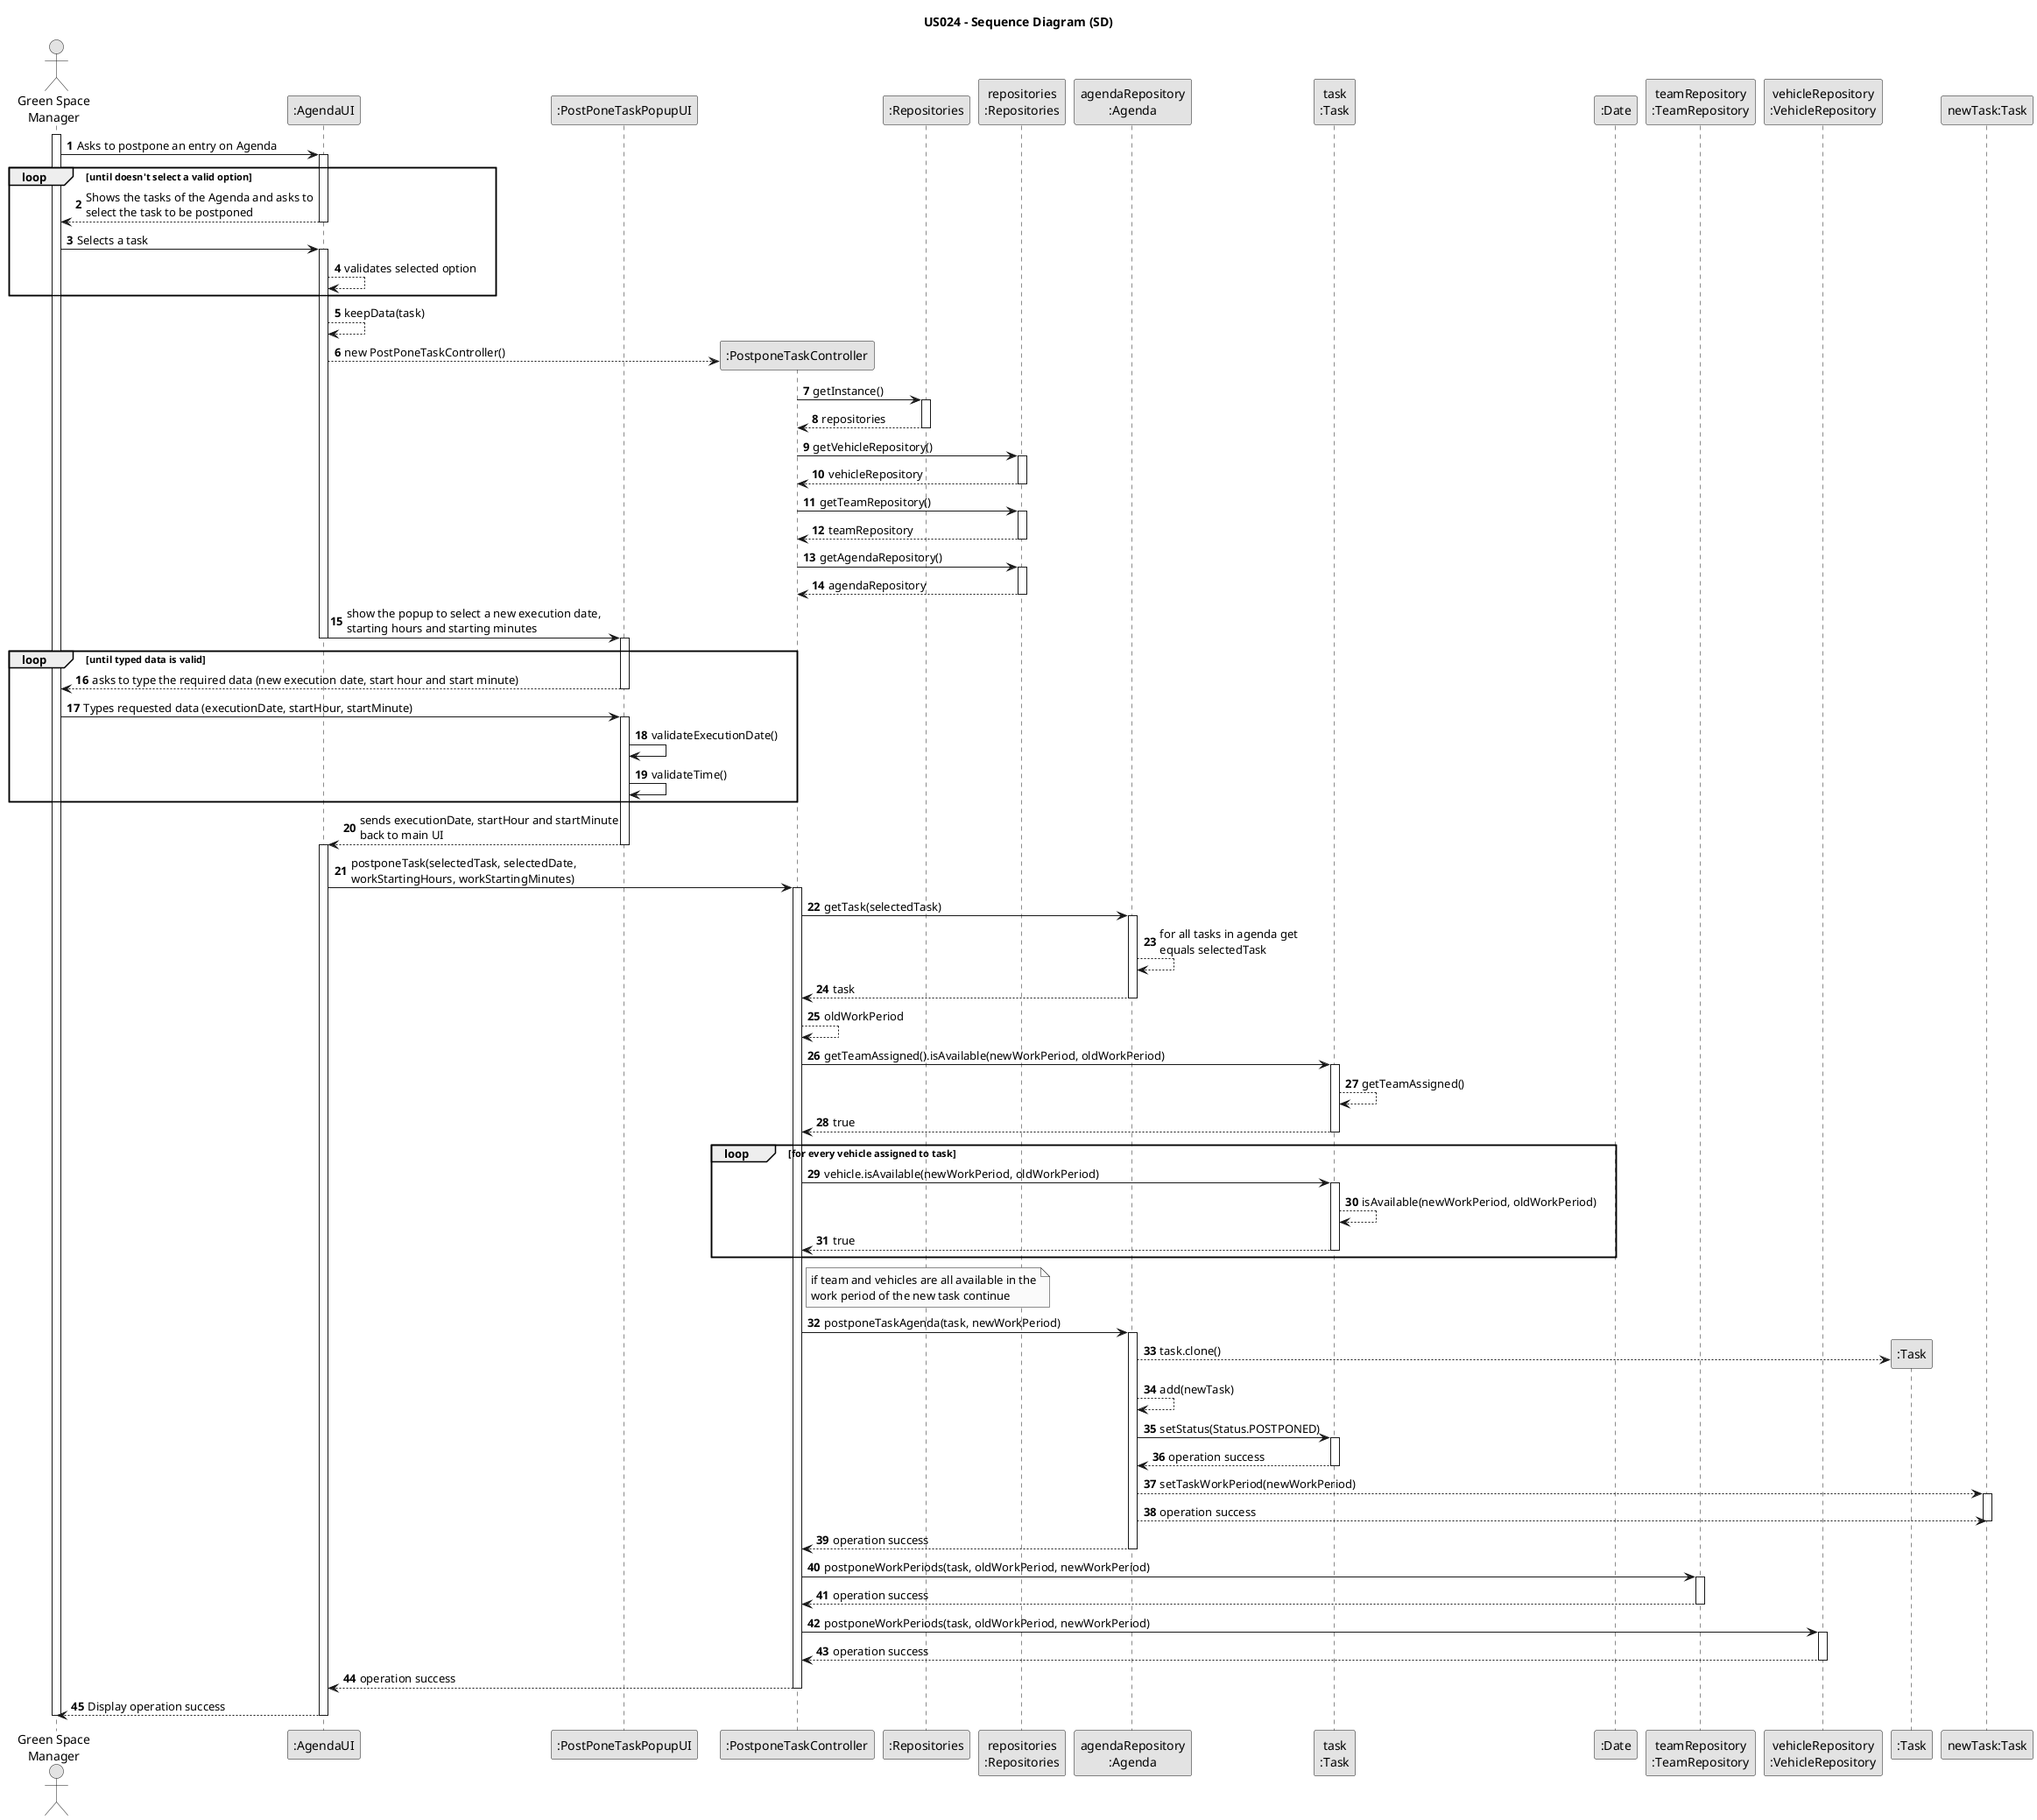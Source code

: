 @startuml
skinparam monochrome true
skinparam packageStyle rectangle
skinparam shadowing false

title US024 - Sequence Diagram (SD)

autonumber

actor "Green Space\nManager" as GSM
participant ":AgendaUI" as UI
participant ":PostPoneTaskPopupUI" as Popup
participant ":PostponeTaskController" as CTRL
participant ":Repositories" as REPO
participant "repositories\n:Repositories" as REPOInstance
participant "agendaRepository\n:Agenda" as AGENDA
participant "task\n:Task" as Task
participant ":Date" as Date
participant "teamRepository\n:TeamRepository" as TeamRepo
participant "vehicleRepository\n:VehicleRepository" as VehicleRepo
participant ":Task" as NewTask
participant "newTask:Task" as NewTaskTask

activate GSM

    GSM -> UI : Asks to postpone an entry on Agenda

    activate UI
loop until doesn't select a valid option
        UI --> GSM : Shows the tasks of the Agenda and asks to\nselect the task to be postponed
    deactivate UI

    GSM -> UI : Selects a task
    activate UI
    UI --> UI : validates selected option
end loop
        UI --> UI : keepData(task)
        UI --> CTRL** : new PostPoneTaskController()
        CTRL -> REPO : getInstance()
        activate REPO

            REPO --> CTRL : repositories
        deactivate REPO
        CTRL -> REPOInstance : getVehicleRepository()
        activate REPOInstance

            REPOInstance --> CTRL : vehicleRepository
        deactivate REPOInstance
        CTRL -> REPOInstance : getTeamRepository()
        activate REPOInstance

            REPOInstance --> CTRL : teamRepository
        deactivate REPOInstance
        CTRL -> REPOInstance : getAgendaRepository()
        activate REPOInstance

            REPOInstance --> CTRL : agendaRepository
        deactivate REPOInstance

        UI -> Popup : show the popup to select a new execution date,\nstarting hours and starting minutes
    deactivate UI

    activate Popup
loop until typed data is valid
        Popup --> GSM : asks to type the required data (new execution date, start hour and start minute)
    deactivate Popup

    GSM -> Popup : Types requested data (executionDate, startHour, startMinute)
    activate Popup

        Popup -> Popup : validateExecutionDate()
        Popup -> Popup : validateTime()
end loop
        Popup --> UI : sends executionDate, startHour and startMinute\nback to main UI
    deactivate Popup

    activate UI

        UI -> CTRL : postponeTask(selectedTask, selectedDate,\nworkStartingHours, workStartingMinutes)
        activate CTRL

            CTRL -> AGENDA : getTask(selectedTask)
            activate AGENDA

                AGENDA --> AGENDA : for all tasks in agenda get\nequals selectedTask
                AGENDA --> CTRL : task
            deactivate AGENDA

            CTRL --> CTRL : oldWorkPeriod

            CTRL -> Task : getTeamAssigned().isAvailable(newWorkPeriod, oldWorkPeriod)
            activate Task

                Task --> Task : getTeamAssigned()
                Task --> CTRL : true
            deactivate Task

            loop for every vehicle assigned to task
            CTRL -> Task : vehicle.isAvailable(newWorkPeriod, oldWorkPeriod)
            activate Task

                Task --> Task : isAvailable(newWorkPeriod, oldWorkPeriod)
                Task --> CTRL : true
            deactivate Task
            end loop

            note right of CTRL
                if team and vehicles are all available in the
                work period of the new task continue
            end note

            CTRL -> AGENDA : postponeTaskAgenda(task, newWorkPeriod)
            activate AGENDA

                AGENDA --> NewTask** : task.clone()
                AGENDA --> AGENDA : add(newTask)
                AGENDA -> Task : setStatus(Status.POSTPONED)
                activate Task

                    Task --> AGENDA : operation success
                deactivate Task
                AGENDA --> NewTaskTask : setTaskWorkPeriod(newWorkPeriod)
                activate NewTaskTask

                    AGENDA --> NewTaskTask : operation success
                deactivate NewTaskTask

                AGENDA --> CTRL : operation success
            deactivate AGENDA

            CTRL -> TeamRepo : postponeWorkPeriods(task, oldWorkPeriod, newWorkPeriod)
            activate TeamRepo

                TeamRepo --> CTRL : operation success
            deactivate TeamRepo

            CTRL -> VehicleRepo : postponeWorkPeriods(task, oldWorkPeriod, newWorkPeriod)
            activate VehicleRepo

                VehicleRepo --> CTRL : operation success
            deactivate VehicleRepo

            CTRL --> UI : operation success
        deactivate CTRL

        UI --> GSM : Display operation success

    deactivate UI

deactivate GSM


@enduml